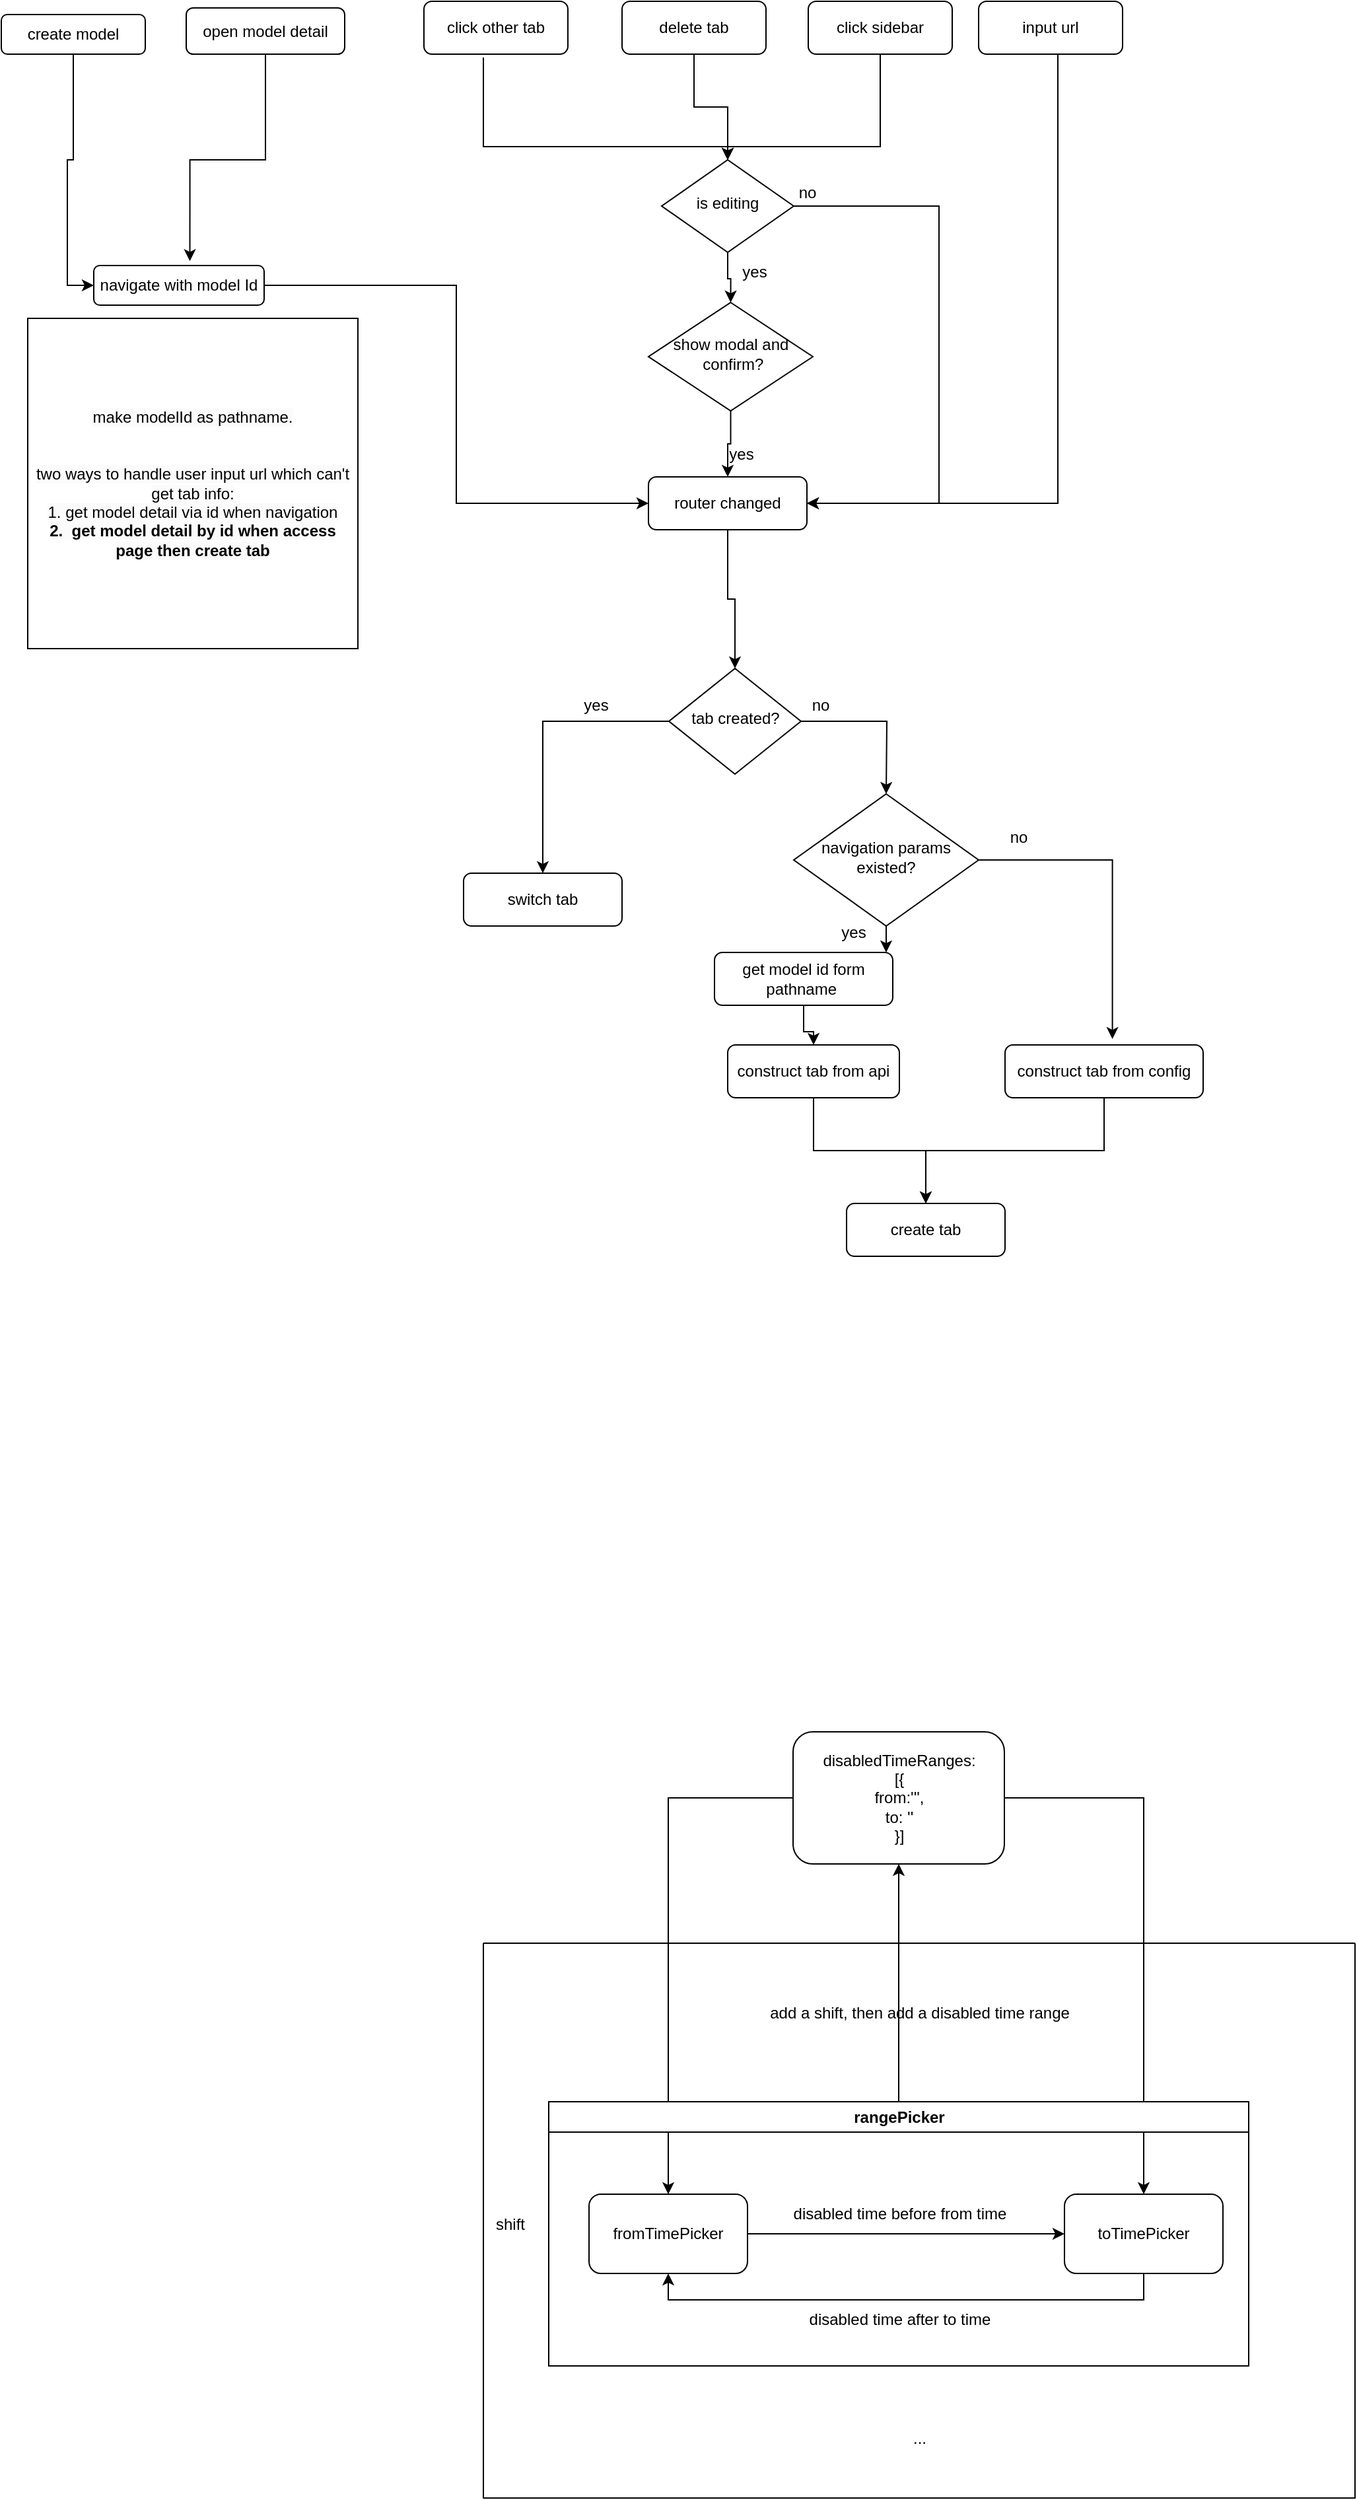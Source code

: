 <mxfile version="23.0.2" type="github">
  <diagram id="C5RBs43oDa-KdzZeNtuy" name="Page-1">
    <mxGraphModel dx="1434" dy="881" grid="1" gridSize="10" guides="1" tooltips="1" connect="1" arrows="1" fold="1" page="1" pageScale="1" pageWidth="827" pageHeight="1169" math="0" shadow="0">
      <root>
        <mxCell id="WIyWlLk6GJQsqaUBKTNV-0" />
        <mxCell id="WIyWlLk6GJQsqaUBKTNV-1" parent="WIyWlLk6GJQsqaUBKTNV-0" />
        <mxCell id="lFDwUKdSM2U6f1twumQi-50" style="edgeStyle=orthogonalEdgeStyle;rounded=0;orthogonalLoop=1;jettySize=auto;html=1;entryX=0.564;entryY=-0.112;entryDx=0;entryDy=0;entryPerimeter=0;" parent="WIyWlLk6GJQsqaUBKTNV-1" source="WIyWlLk6GJQsqaUBKTNV-3" target="lFDwUKdSM2U6f1twumQi-21" edge="1">
          <mxGeometry relative="1" as="geometry" />
        </mxCell>
        <mxCell id="WIyWlLk6GJQsqaUBKTNV-3" value="open model detail" style="rounded=1;whiteSpace=wrap;html=1;fontSize=12;glass=0;strokeWidth=1;shadow=0;" parent="WIyWlLk6GJQsqaUBKTNV-1" vertex="1">
          <mxGeometry x="150" y="85" width="120" height="35" as="geometry" />
        </mxCell>
        <mxCell id="lFDwUKdSM2U6f1twumQi-35" style="edgeStyle=orthogonalEdgeStyle;rounded=0;orthogonalLoop=1;jettySize=auto;html=1;entryX=0.5;entryY=0;entryDx=0;entryDy=0;" parent="WIyWlLk6GJQsqaUBKTNV-1" source="WIyWlLk6GJQsqaUBKTNV-6" target="lFDwUKdSM2U6f1twumQi-16" edge="1">
          <mxGeometry relative="1" as="geometry" />
        </mxCell>
        <mxCell id="lFDwUKdSM2U6f1twumQi-39" style="edgeStyle=orthogonalEdgeStyle;rounded=0;orthogonalLoop=1;jettySize=auto;html=1;" parent="WIyWlLk6GJQsqaUBKTNV-1" source="WIyWlLk6GJQsqaUBKTNV-6" edge="1">
          <mxGeometry relative="1" as="geometry">
            <mxPoint x="620" y="460" as="targetPoint" />
            <Array as="points">
              <mxPoint x="720" y="235" />
              <mxPoint x="720" y="460" />
            </Array>
          </mxGeometry>
        </mxCell>
        <mxCell id="WIyWlLk6GJQsqaUBKTNV-6" value="is editing" style="rhombus;whiteSpace=wrap;html=1;shadow=0;fontFamily=Helvetica;fontSize=12;align=center;strokeWidth=1;spacing=6;spacingTop=-4;" parent="WIyWlLk6GJQsqaUBKTNV-1" vertex="1">
          <mxGeometry x="510" y="200" width="100" height="70" as="geometry" />
        </mxCell>
        <mxCell id="lFDwUKdSM2U6f1twumQi-44" style="edgeStyle=orthogonalEdgeStyle;rounded=0;orthogonalLoop=1;jettySize=auto;html=1;entryX=0.5;entryY=0;entryDx=0;entryDy=0;" parent="WIyWlLk6GJQsqaUBKTNV-1" source="WIyWlLk6GJQsqaUBKTNV-7" target="WIyWlLk6GJQsqaUBKTNV-10" edge="1">
          <mxGeometry relative="1" as="geometry" />
        </mxCell>
        <mxCell id="WIyWlLk6GJQsqaUBKTNV-7" value="router changed" style="rounded=1;whiteSpace=wrap;html=1;fontSize=12;glass=0;strokeWidth=1;shadow=0;" parent="WIyWlLk6GJQsqaUBKTNV-1" vertex="1">
          <mxGeometry x="500" y="440" width="120" height="40" as="geometry" />
        </mxCell>
        <mxCell id="lFDwUKdSM2U6f1twumQi-45" style="edgeStyle=orthogonalEdgeStyle;rounded=0;orthogonalLoop=1;jettySize=auto;html=1;" parent="WIyWlLk6GJQsqaUBKTNV-1" source="WIyWlLk6GJQsqaUBKTNV-10" edge="1">
          <mxGeometry relative="1" as="geometry">
            <mxPoint x="680" y="680" as="targetPoint" />
          </mxGeometry>
        </mxCell>
        <mxCell id="lFDwUKdSM2U6f1twumQi-46" style="edgeStyle=orthogonalEdgeStyle;rounded=0;orthogonalLoop=1;jettySize=auto;html=1;entryX=0.5;entryY=0;entryDx=0;entryDy=0;" parent="WIyWlLk6GJQsqaUBKTNV-1" source="WIyWlLk6GJQsqaUBKTNV-10" target="WIyWlLk6GJQsqaUBKTNV-12" edge="1">
          <mxGeometry relative="1" as="geometry" />
        </mxCell>
        <mxCell id="WIyWlLk6GJQsqaUBKTNV-10" value="tab created?" style="rhombus;whiteSpace=wrap;html=1;shadow=0;fontFamily=Helvetica;fontSize=12;align=center;strokeWidth=1;spacing=6;spacingTop=-4;" parent="WIyWlLk6GJQsqaUBKTNV-1" vertex="1">
          <mxGeometry x="515.5" y="585" width="100" height="80" as="geometry" />
        </mxCell>
        <mxCell id="WIyWlLk6GJQsqaUBKTNV-12" value="switch tab" style="rounded=1;whiteSpace=wrap;html=1;fontSize=12;glass=0;strokeWidth=1;shadow=0;" parent="WIyWlLk6GJQsqaUBKTNV-1" vertex="1">
          <mxGeometry x="360" y="740" width="120" height="40" as="geometry" />
        </mxCell>
        <mxCell id="lFDwUKdSM2U6f1twumQi-49" style="edgeStyle=orthogonalEdgeStyle;rounded=0;orthogonalLoop=1;jettySize=auto;html=1;entryX=0;entryY=0.5;entryDx=0;entryDy=0;" parent="WIyWlLk6GJQsqaUBKTNV-1" source="lFDwUKdSM2U6f1twumQi-0" target="lFDwUKdSM2U6f1twumQi-21" edge="1">
          <mxGeometry relative="1" as="geometry" />
        </mxCell>
        <mxCell id="lFDwUKdSM2U6f1twumQi-0" value="create model" style="rounded=1;whiteSpace=wrap;html=1;" parent="WIyWlLk6GJQsqaUBKTNV-1" vertex="1">
          <mxGeometry x="10" y="90" width="109" height="30" as="geometry" />
        </mxCell>
        <mxCell id="lFDwUKdSM2U6f1twumQi-28" style="edgeStyle=orthogonalEdgeStyle;rounded=0;orthogonalLoop=1;jettySize=auto;html=1;exitX=0.413;exitY=1.064;exitDx=0;exitDy=0;exitPerimeter=0;" parent="WIyWlLk6GJQsqaUBKTNV-1" source="lFDwUKdSM2U6f1twumQi-3" target="WIyWlLk6GJQsqaUBKTNV-6" edge="1">
          <mxGeometry relative="1" as="geometry">
            <Array as="points">
              <mxPoint x="375" y="190" />
              <mxPoint x="560" y="190" />
            </Array>
          </mxGeometry>
        </mxCell>
        <mxCell id="lFDwUKdSM2U6f1twumQi-3" value="click other tab" style="rounded=1;whiteSpace=wrap;html=1;" parent="WIyWlLk6GJQsqaUBKTNV-1" vertex="1">
          <mxGeometry x="330" y="80" width="109" height="40" as="geometry" />
        </mxCell>
        <mxCell id="lFDwUKdSM2U6f1twumQi-29" style="edgeStyle=orthogonalEdgeStyle;rounded=0;orthogonalLoop=1;jettySize=auto;html=1;entryX=0.5;entryY=0;entryDx=0;entryDy=0;" parent="WIyWlLk6GJQsqaUBKTNV-1" source="lFDwUKdSM2U6f1twumQi-4" target="WIyWlLk6GJQsqaUBKTNV-6" edge="1">
          <mxGeometry relative="1" as="geometry" />
        </mxCell>
        <mxCell id="lFDwUKdSM2U6f1twumQi-4" value="delete tab" style="rounded=1;whiteSpace=wrap;html=1;" parent="WIyWlLk6GJQsqaUBKTNV-1" vertex="1">
          <mxGeometry x="480" y="80" width="109" height="40" as="geometry" />
        </mxCell>
        <mxCell id="lFDwUKdSM2U6f1twumQi-36" style="edgeStyle=orthogonalEdgeStyle;rounded=0;orthogonalLoop=1;jettySize=auto;html=1;entryX=0.5;entryY=0;entryDx=0;entryDy=0;exitX=0.5;exitY=1;exitDx=0;exitDy=0;" parent="WIyWlLk6GJQsqaUBKTNV-1" source="lFDwUKdSM2U6f1twumQi-5" target="WIyWlLk6GJQsqaUBKTNV-6" edge="1">
          <mxGeometry relative="1" as="geometry">
            <Array as="points">
              <mxPoint x="675" y="190" />
              <mxPoint x="560" y="190" />
            </Array>
          </mxGeometry>
        </mxCell>
        <mxCell id="lFDwUKdSM2U6f1twumQi-5" value="click sidebar" style="rounded=1;whiteSpace=wrap;html=1;" parent="WIyWlLk6GJQsqaUBKTNV-1" vertex="1">
          <mxGeometry x="621" y="80" width="109" height="40" as="geometry" />
        </mxCell>
        <mxCell id="lFDwUKdSM2U6f1twumQi-13" value="create tab" style="rounded=1;whiteSpace=wrap;html=1;fontSize=12;glass=0;strokeWidth=1;shadow=0;" parent="WIyWlLk6GJQsqaUBKTNV-1" vertex="1">
          <mxGeometry x="650" y="990" width="120" height="40" as="geometry" />
        </mxCell>
        <mxCell id="lFDwUKdSM2U6f1twumQi-42" style="edgeStyle=orthogonalEdgeStyle;rounded=0;orthogonalLoop=1;jettySize=auto;html=1;entryX=0.5;entryY=0;entryDx=0;entryDy=0;" parent="WIyWlLk6GJQsqaUBKTNV-1" source="lFDwUKdSM2U6f1twumQi-16" target="WIyWlLk6GJQsqaUBKTNV-7" edge="1">
          <mxGeometry relative="1" as="geometry" />
        </mxCell>
        <mxCell id="lFDwUKdSM2U6f1twumQi-16" value="show modal and&lt;br&gt;&amp;nbsp;confirm?" style="rhombus;whiteSpace=wrap;html=1;shadow=0;fontFamily=Helvetica;fontSize=12;align=center;strokeWidth=1;spacing=6;spacingTop=-4;" parent="WIyWlLk6GJQsqaUBKTNV-1" vertex="1">
          <mxGeometry x="500" y="308" width="124.5" height="82" as="geometry" />
        </mxCell>
        <mxCell id="lFDwUKdSM2U6f1twumQi-32" style="edgeStyle=orthogonalEdgeStyle;rounded=0;orthogonalLoop=1;jettySize=auto;html=1;entryX=1;entryY=0.5;entryDx=0;entryDy=0;" parent="WIyWlLk6GJQsqaUBKTNV-1" source="lFDwUKdSM2U6f1twumQi-19" target="WIyWlLk6GJQsqaUBKTNV-7" edge="1">
          <mxGeometry relative="1" as="geometry">
            <Array as="points">
              <mxPoint x="810" y="460" />
            </Array>
          </mxGeometry>
        </mxCell>
        <mxCell id="lFDwUKdSM2U6f1twumQi-19" value="input url" style="rounded=1;whiteSpace=wrap;html=1;" parent="WIyWlLk6GJQsqaUBKTNV-1" vertex="1">
          <mxGeometry x="750" y="80" width="109" height="40" as="geometry" />
        </mxCell>
        <mxCell id="lFDwUKdSM2U6f1twumQi-51" style="edgeStyle=orthogonalEdgeStyle;rounded=0;orthogonalLoop=1;jettySize=auto;html=1;entryX=0;entryY=0.5;entryDx=0;entryDy=0;" parent="WIyWlLk6GJQsqaUBKTNV-1" source="lFDwUKdSM2U6f1twumQi-21" target="WIyWlLk6GJQsqaUBKTNV-7" edge="1">
          <mxGeometry relative="1" as="geometry" />
        </mxCell>
        <mxCell id="lFDwUKdSM2U6f1twumQi-21" value="navigate with model Id" style="rounded=1;whiteSpace=wrap;html=1;" parent="WIyWlLk6GJQsqaUBKTNV-1" vertex="1">
          <mxGeometry x="80" y="280" width="129" height="30" as="geometry" />
        </mxCell>
        <mxCell id="lFDwUKdSM2U6f1twumQi-57" value="" style="edgeStyle=orthogonalEdgeStyle;rounded=0;orthogonalLoop=1;jettySize=auto;html=1;" parent="WIyWlLk6GJQsqaUBKTNV-1" source="lFDwUKdSM2U6f1twumQi-24" target="lFDwUKdSM2U6f1twumQi-13" edge="1">
          <mxGeometry relative="1" as="geometry" />
        </mxCell>
        <mxCell id="lFDwUKdSM2U6f1twumQi-24" value="construct tab from api" style="rounded=1;whiteSpace=wrap;html=1;fontSize=12;glass=0;strokeWidth=1;shadow=0;" parent="WIyWlLk6GJQsqaUBKTNV-1" vertex="1">
          <mxGeometry x="560" y="870" width="130" height="40" as="geometry" />
        </mxCell>
        <mxCell id="lFDwUKdSM2U6f1twumQi-54" style="edgeStyle=orthogonalEdgeStyle;rounded=0;orthogonalLoop=1;jettySize=auto;html=1;entryX=0.542;entryY=-0.112;entryDx=0;entryDy=0;entryPerimeter=0;" parent="WIyWlLk6GJQsqaUBKTNV-1" source="lFDwUKdSM2U6f1twumQi-25" target="lFDwUKdSM2U6f1twumQi-27" edge="1">
          <mxGeometry relative="1" as="geometry" />
        </mxCell>
        <mxCell id="a-hD1bSW_1wyFKCo2e2i-4" value="" style="edgeStyle=orthogonalEdgeStyle;rounded=0;orthogonalLoop=1;jettySize=auto;html=1;exitX=0.5;exitY=1;exitDx=0;exitDy=0;" parent="WIyWlLk6GJQsqaUBKTNV-1" source="lFDwUKdSM2U6f1twumQi-25" target="a-hD1bSW_1wyFKCo2e2i-3" edge="1">
          <mxGeometry relative="1" as="geometry">
            <Array as="points">
              <mxPoint x="680" y="790" />
              <mxPoint x="680" y="790" />
            </Array>
          </mxGeometry>
        </mxCell>
        <mxCell id="lFDwUKdSM2U6f1twumQi-25" value="navigation params existed?" style="rhombus;whiteSpace=wrap;html=1;shadow=0;fontFamily=Helvetica;fontSize=12;align=center;strokeWidth=1;spacing=6;spacingTop=-4;" parent="WIyWlLk6GJQsqaUBKTNV-1" vertex="1">
          <mxGeometry x="610" y="680" width="140" height="100" as="geometry" />
        </mxCell>
        <mxCell id="lFDwUKdSM2U6f1twumQi-58" style="edgeStyle=orthogonalEdgeStyle;rounded=0;orthogonalLoop=1;jettySize=auto;html=1;entryX=0.5;entryY=0;entryDx=0;entryDy=0;" parent="WIyWlLk6GJQsqaUBKTNV-1" source="lFDwUKdSM2U6f1twumQi-27" target="lFDwUKdSM2U6f1twumQi-13" edge="1">
          <mxGeometry relative="1" as="geometry" />
        </mxCell>
        <mxCell id="lFDwUKdSM2U6f1twumQi-27" value="construct tab from config" style="rounded=1;whiteSpace=wrap;html=1;fontSize=12;glass=0;strokeWidth=1;shadow=0;" parent="WIyWlLk6GJQsqaUBKTNV-1" vertex="1">
          <mxGeometry x="770" y="870" width="150" height="40" as="geometry" />
        </mxCell>
        <mxCell id="lFDwUKdSM2U6f1twumQi-34" value="yes" style="text;html=1;align=center;verticalAlign=middle;resizable=0;points=[];autosize=1;strokeColor=none;fillColor=none;" parent="WIyWlLk6GJQsqaUBKTNV-1" vertex="1">
          <mxGeometry x="560" y="270" width="40" height="30" as="geometry" />
        </mxCell>
        <mxCell id="lFDwUKdSM2U6f1twumQi-40" value="no" style="text;html=1;align=center;verticalAlign=middle;resizable=0;points=[];autosize=1;strokeColor=none;fillColor=none;" parent="WIyWlLk6GJQsqaUBKTNV-1" vertex="1">
          <mxGeometry x="600" y="210" width="40" height="30" as="geometry" />
        </mxCell>
        <mxCell id="lFDwUKdSM2U6f1twumQi-43" value="yes&lt;br&gt;" style="text;html=1;align=center;verticalAlign=middle;resizable=0;points=[];autosize=1;strokeColor=none;fillColor=none;" parent="WIyWlLk6GJQsqaUBKTNV-1" vertex="1">
          <mxGeometry x="550" y="408" width="40" height="30" as="geometry" />
        </mxCell>
        <mxCell id="lFDwUKdSM2U6f1twumQi-47" value="no" style="text;html=1;align=center;verticalAlign=middle;resizable=0;points=[];autosize=1;strokeColor=none;fillColor=none;" parent="WIyWlLk6GJQsqaUBKTNV-1" vertex="1">
          <mxGeometry x="610" y="598" width="40" height="30" as="geometry" />
        </mxCell>
        <mxCell id="lFDwUKdSM2U6f1twumQi-48" value="yes" style="text;html=1;align=center;verticalAlign=middle;resizable=0;points=[];autosize=1;strokeColor=none;fillColor=none;" parent="WIyWlLk6GJQsqaUBKTNV-1" vertex="1">
          <mxGeometry x="440" y="598" width="40" height="30" as="geometry" />
        </mxCell>
        <mxCell id="lFDwUKdSM2U6f1twumQi-55" value="no" style="text;html=1;align=center;verticalAlign=middle;resizable=0;points=[];autosize=1;strokeColor=none;fillColor=none;" parent="WIyWlLk6GJQsqaUBKTNV-1" vertex="1">
          <mxGeometry x="760" y="698" width="40" height="30" as="geometry" />
        </mxCell>
        <mxCell id="lFDwUKdSM2U6f1twumQi-56" value="yes" style="text;html=1;align=center;verticalAlign=middle;resizable=0;points=[];autosize=1;strokeColor=none;fillColor=none;" parent="WIyWlLk6GJQsqaUBKTNV-1" vertex="1">
          <mxGeometry x="635" y="770" width="40" height="30" as="geometry" />
        </mxCell>
        <mxCell id="a-hD1bSW_1wyFKCo2e2i-1" value="&lt;span style=&quot;color: rgb(0, 0, 0); font-family: Helvetica; font-size: 12px; font-style: normal; font-variant-ligatures: normal; font-variant-caps: normal; font-weight: 400; letter-spacing: normal; orphans: 2; text-align: center; text-indent: 0px; text-transform: none; widows: 2; word-spacing: 0px; -webkit-text-stroke-width: 0px; background-color: rgb(251, 251, 251); text-decoration-thickness: initial; text-decoration-style: initial; text-decoration-color: initial; float: none; display: inline !important;&quot;&gt;make modelId as pathname.&lt;br&gt;&lt;/span&gt;&lt;br&gt;&lt;br style=&quot;border-color: var(--border-color); color: rgb(0, 0, 0); font-family: Helvetica; font-size: 12px; font-style: normal; font-variant-ligatures: normal; font-variant-caps: normal; font-weight: 400; letter-spacing: normal; orphans: 2; text-align: center; text-indent: 0px; text-transform: none; widows: 2; word-spacing: 0px; -webkit-text-stroke-width: 0px; background-color: rgb(251, 251, 251); text-decoration-thickness: initial; text-decoration-style: initial; text-decoration-color: initial;&quot;&gt;&lt;span style=&quot;color: rgb(0, 0, 0); font-family: Helvetica; font-size: 12px; font-style: normal; font-variant-ligatures: normal; font-variant-caps: normal; font-weight: 400; letter-spacing: normal; orphans: 2; text-align: center; text-indent: 0px; text-transform: none; widows: 2; word-spacing: 0px; -webkit-text-stroke-width: 0px; background-color: rgb(251, 251, 251); text-decoration-thickness: initial; text-decoration-style: initial; text-decoration-color: initial; float: none; display: inline !important;&quot;&gt;two ways to handle user input url which can&#39;t get tab info:&lt;/span&gt;&lt;br style=&quot;border-color: var(--border-color); color: rgb(0, 0, 0); font-family: Helvetica; font-size: 12px; font-style: normal; font-variant-ligatures: normal; font-variant-caps: normal; font-weight: 400; letter-spacing: normal; orphans: 2; text-align: center; text-indent: 0px; text-transform: none; widows: 2; word-spacing: 0px; -webkit-text-stroke-width: 0px; background-color: rgb(251, 251, 251); text-decoration-thickness: initial; text-decoration-style: initial; text-decoration-color: initial;&quot;&gt;&lt;span style=&quot;color: rgb(0, 0, 0); font-family: Helvetica; font-size: 12px; font-style: normal; font-variant-ligatures: normal; font-variant-caps: normal; font-weight: 400; letter-spacing: normal; orphans: 2; text-align: center; text-indent: 0px; text-transform: none; widows: 2; word-spacing: 0px; -webkit-text-stroke-width: 0px; background-color: rgb(251, 251, 251); text-decoration-thickness: initial; text-decoration-style: initial; text-decoration-color: initial; float: none; display: inline !important;&quot;&gt;1. get model detail via id when navigation&lt;/span&gt;&lt;br style=&quot;border-color: var(--border-color); color: rgb(0, 0, 0); font-family: Helvetica; font-size: 12px; font-style: normal; font-variant-ligatures: normal; font-variant-caps: normal; font-weight: 400; letter-spacing: normal; orphans: 2; text-align: center; text-indent: 0px; text-transform: none; widows: 2; word-spacing: 0px; -webkit-text-stroke-width: 0px; background-color: rgb(251, 251, 251); text-decoration-thickness: initial; text-decoration-style: initial; text-decoration-color: initial;&quot;&gt;&lt;span style=&quot;color: rgb(0, 0, 0); font-family: Helvetica; font-size: 12px; font-style: normal; font-variant-ligatures: normal; font-variant-caps: normal; letter-spacing: normal; orphans: 2; text-align: center; text-indent: 0px; text-transform: none; widows: 2; word-spacing: 0px; -webkit-text-stroke-width: 0px; background-color: rgb(251, 251, 251); text-decoration-thickness: initial; text-decoration-style: initial; text-decoration-color: initial; float: none; display: inline !important;&quot;&gt;&lt;b&gt;2.&amp;nbsp; get model detail by id when access page then create tab&lt;/b&gt;&lt;/span&gt;" style="whiteSpace=wrap;html=1;aspect=fixed;" parent="WIyWlLk6GJQsqaUBKTNV-1" vertex="1">
          <mxGeometry x="30" y="320" width="250" height="250" as="geometry" />
        </mxCell>
        <mxCell id="a-hD1bSW_1wyFKCo2e2i-5" value="" style="edgeStyle=orthogonalEdgeStyle;rounded=0;orthogonalLoop=1;jettySize=auto;html=1;" parent="WIyWlLk6GJQsqaUBKTNV-1" source="a-hD1bSW_1wyFKCo2e2i-3" target="lFDwUKdSM2U6f1twumQi-24" edge="1">
          <mxGeometry relative="1" as="geometry" />
        </mxCell>
        <mxCell id="a-hD1bSW_1wyFKCo2e2i-3" value="get model id form pathname&amp;nbsp;" style="rounded=1;whiteSpace=wrap;html=1;" parent="WIyWlLk6GJQsqaUBKTNV-1" vertex="1">
          <mxGeometry x="550" y="800" width="135" height="40" as="geometry" />
        </mxCell>
        <mxCell id="nqs8oD0IsTpdI0D3rm9o-5" style="edgeStyle=orthogonalEdgeStyle;rounded=0;orthogonalLoop=1;jettySize=auto;html=1;" edge="1" parent="WIyWlLk6GJQsqaUBKTNV-1" source="nqs8oD0IsTpdI0D3rm9o-2" target="nqs8oD0IsTpdI0D3rm9o-3">
          <mxGeometry relative="1" as="geometry" />
        </mxCell>
        <mxCell id="nqs8oD0IsTpdI0D3rm9o-6" style="edgeStyle=orthogonalEdgeStyle;rounded=0;orthogonalLoop=1;jettySize=auto;html=1;entryX=0.5;entryY=0;entryDx=0;entryDy=0;" edge="1" parent="WIyWlLk6GJQsqaUBKTNV-1" source="nqs8oD0IsTpdI0D3rm9o-2" target="nqs8oD0IsTpdI0D3rm9o-4">
          <mxGeometry relative="1" as="geometry" />
        </mxCell>
        <mxCell id="nqs8oD0IsTpdI0D3rm9o-2" value="disabledTimeRanges:&lt;br&gt;[{&lt;br&gt;from:&#39;&#39;&#39;,&lt;br&gt;to: &#39;&#39;&lt;br&gt;}]" style="rounded=1;whiteSpace=wrap;html=1;" vertex="1" parent="WIyWlLk6GJQsqaUBKTNV-1">
          <mxGeometry x="609.5" y="1390" width="160" height="100" as="geometry" />
        </mxCell>
        <mxCell id="nqs8oD0IsTpdI0D3rm9o-8" value="" style="swimlane;startSize=0;" vertex="1" parent="WIyWlLk6GJQsqaUBKTNV-1">
          <mxGeometry x="375" y="1550" width="660" height="420" as="geometry" />
        </mxCell>
        <mxCell id="nqs8oD0IsTpdI0D3rm9o-9" value="rangePicker" style="swimlane;whiteSpace=wrap;html=1;" vertex="1" parent="nqs8oD0IsTpdI0D3rm9o-8">
          <mxGeometry x="49.5" y="120" width="530" height="200" as="geometry" />
        </mxCell>
        <mxCell id="nqs8oD0IsTpdI0D3rm9o-14" style="edgeStyle=orthogonalEdgeStyle;rounded=0;orthogonalLoop=1;jettySize=auto;html=1;entryX=0;entryY=0.5;entryDx=0;entryDy=0;" edge="1" parent="nqs8oD0IsTpdI0D3rm9o-9" source="nqs8oD0IsTpdI0D3rm9o-3" target="nqs8oD0IsTpdI0D3rm9o-4">
          <mxGeometry relative="1" as="geometry" />
        </mxCell>
        <mxCell id="nqs8oD0IsTpdI0D3rm9o-3" value="fromTimePicker" style="rounded=1;whiteSpace=wrap;html=1;" vertex="1" parent="nqs8oD0IsTpdI0D3rm9o-9">
          <mxGeometry x="30.5" y="70" width="120" height="60" as="geometry" />
        </mxCell>
        <mxCell id="nqs8oD0IsTpdI0D3rm9o-17" style="edgeStyle=orthogonalEdgeStyle;rounded=0;orthogonalLoop=1;jettySize=auto;html=1;entryX=0.5;entryY=1;entryDx=0;entryDy=0;exitX=0.5;exitY=1;exitDx=0;exitDy=0;" edge="1" parent="nqs8oD0IsTpdI0D3rm9o-9" source="nqs8oD0IsTpdI0D3rm9o-4" target="nqs8oD0IsTpdI0D3rm9o-3">
          <mxGeometry relative="1" as="geometry" />
        </mxCell>
        <mxCell id="nqs8oD0IsTpdI0D3rm9o-4" value="toTimePicker" style="rounded=1;whiteSpace=wrap;html=1;" vertex="1" parent="nqs8oD0IsTpdI0D3rm9o-9">
          <mxGeometry x="390.5" y="70" width="120" height="60" as="geometry" />
        </mxCell>
        <mxCell id="nqs8oD0IsTpdI0D3rm9o-15" value="disabled time before from time" style="text;html=1;align=center;verticalAlign=middle;resizable=0;points=[];autosize=1;strokeColor=none;fillColor=none;" vertex="1" parent="nqs8oD0IsTpdI0D3rm9o-9">
          <mxGeometry x="175" y="70" width="180" height="30" as="geometry" />
        </mxCell>
        <mxCell id="nqs8oD0IsTpdI0D3rm9o-18" value="disabled time after to time" style="text;html=1;align=center;verticalAlign=middle;resizable=0;points=[];autosize=1;strokeColor=none;fillColor=none;" vertex="1" parent="nqs8oD0IsTpdI0D3rm9o-9">
          <mxGeometry x="185" y="150" width="160" height="30" as="geometry" />
        </mxCell>
        <mxCell id="nqs8oD0IsTpdI0D3rm9o-13" value="..." style="text;html=1;align=center;verticalAlign=middle;resizable=0;points=[];autosize=1;strokeColor=none;fillColor=none;" vertex="1" parent="nqs8oD0IsTpdI0D3rm9o-8">
          <mxGeometry x="315" y="360" width="30" height="30" as="geometry" />
        </mxCell>
        <mxCell id="nqs8oD0IsTpdI0D3rm9o-10" style="edgeStyle=orthogonalEdgeStyle;rounded=0;orthogonalLoop=1;jettySize=auto;html=1;" edge="1" parent="WIyWlLk6GJQsqaUBKTNV-1" source="nqs8oD0IsTpdI0D3rm9o-9" target="nqs8oD0IsTpdI0D3rm9o-2">
          <mxGeometry relative="1" as="geometry" />
        </mxCell>
        <mxCell id="nqs8oD0IsTpdI0D3rm9o-11" value="add a shift, then add a disabled time range" style="text;html=1;align=center;verticalAlign=middle;resizable=0;points=[];autosize=1;strokeColor=none;fillColor=none;" vertex="1" parent="WIyWlLk6GJQsqaUBKTNV-1">
          <mxGeometry x="580" y="1588" width="250" height="30" as="geometry" />
        </mxCell>
        <mxCell id="nqs8oD0IsTpdI0D3rm9o-12" value="shift" style="text;html=1;align=center;verticalAlign=middle;resizable=0;points=[];autosize=1;strokeColor=none;fillColor=none;" vertex="1" parent="WIyWlLk6GJQsqaUBKTNV-1">
          <mxGeometry x="370" y="1748" width="50" height="30" as="geometry" />
        </mxCell>
      </root>
    </mxGraphModel>
  </diagram>
</mxfile>
